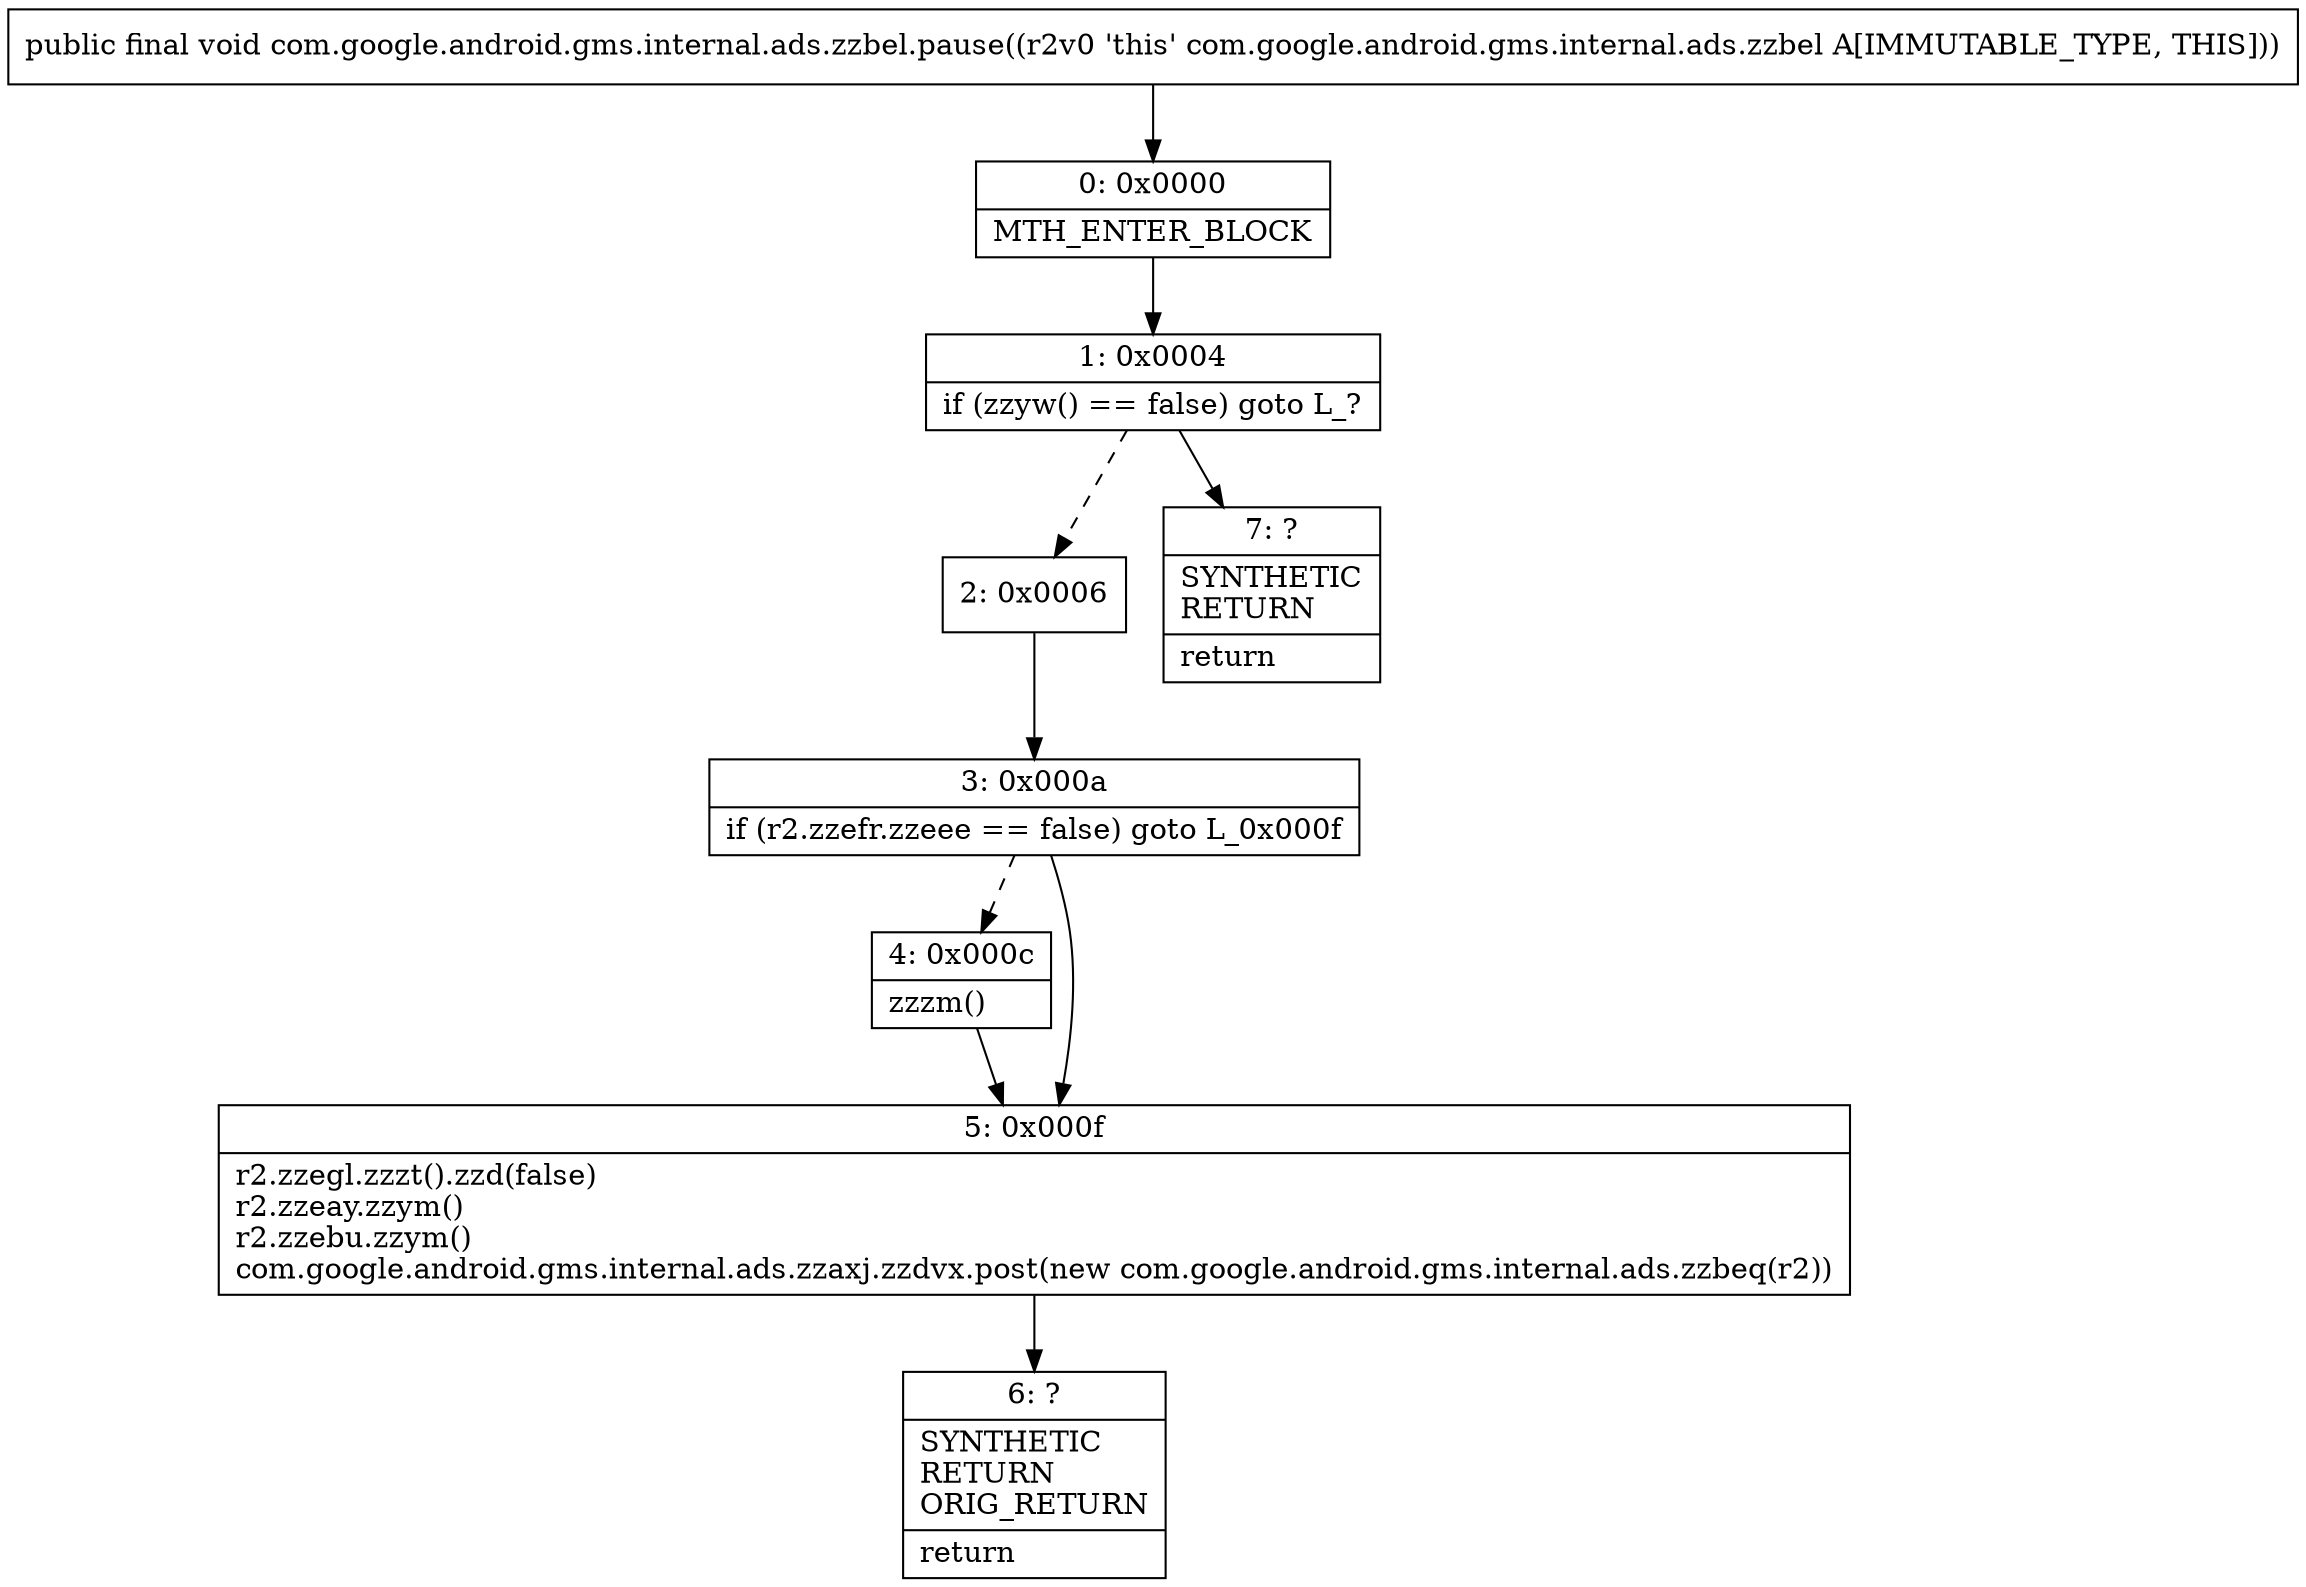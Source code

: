 digraph "CFG forcom.google.android.gms.internal.ads.zzbel.pause()V" {
Node_0 [shape=record,label="{0\:\ 0x0000|MTH_ENTER_BLOCK\l}"];
Node_1 [shape=record,label="{1\:\ 0x0004|if (zzyw() == false) goto L_?\l}"];
Node_2 [shape=record,label="{2\:\ 0x0006}"];
Node_3 [shape=record,label="{3\:\ 0x000a|if (r2.zzefr.zzeee == false) goto L_0x000f\l}"];
Node_4 [shape=record,label="{4\:\ 0x000c|zzzm()\l}"];
Node_5 [shape=record,label="{5\:\ 0x000f|r2.zzegl.zzzt().zzd(false)\lr2.zzeay.zzym()\lr2.zzebu.zzym()\lcom.google.android.gms.internal.ads.zzaxj.zzdvx.post(new com.google.android.gms.internal.ads.zzbeq(r2))\l}"];
Node_6 [shape=record,label="{6\:\ ?|SYNTHETIC\lRETURN\lORIG_RETURN\l|return\l}"];
Node_7 [shape=record,label="{7\:\ ?|SYNTHETIC\lRETURN\l|return\l}"];
MethodNode[shape=record,label="{public final void com.google.android.gms.internal.ads.zzbel.pause((r2v0 'this' com.google.android.gms.internal.ads.zzbel A[IMMUTABLE_TYPE, THIS])) }"];
MethodNode -> Node_0;
Node_0 -> Node_1;
Node_1 -> Node_2[style=dashed];
Node_1 -> Node_7;
Node_2 -> Node_3;
Node_3 -> Node_4[style=dashed];
Node_3 -> Node_5;
Node_4 -> Node_5;
Node_5 -> Node_6;
}

